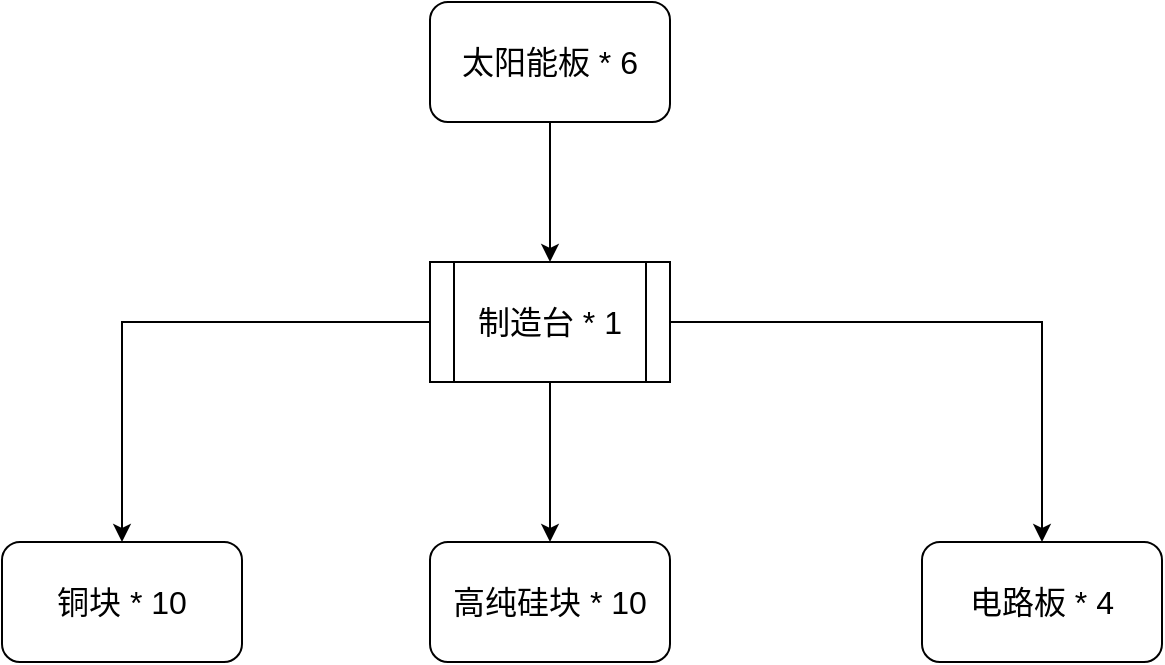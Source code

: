 <mxfile version="20.5.3" type="github">
  <diagram id="mXjp-qoDQwhhcC1k-OAn" name="太阳能板产线">
    <mxGraphModel dx="1111" dy="714" grid="1" gridSize="10" guides="1" tooltips="1" connect="1" arrows="1" fold="1" page="1" pageScale="1" pageWidth="827" pageHeight="1169" math="0" shadow="0">
      <root>
        <mxCell id="0" />
        <mxCell id="1" parent="0" />
        <mxCell id="3rYbRrrlf8Oe9OZlslQ6-4" value="" style="edgeStyle=orthogonalEdgeStyle;rounded=0;orthogonalLoop=1;jettySize=auto;html=1;fontSize=16;exitX=0;exitY=0.5;exitDx=0;exitDy=0;" edge="1" parent="1" source="3rYbRrrlf8Oe9OZlslQ6-9" target="3rYbRrrlf8Oe9OZlslQ6-3">
          <mxGeometry relative="1" as="geometry" />
        </mxCell>
        <mxCell id="3rYbRrrlf8Oe9OZlslQ6-6" style="edgeStyle=orthogonalEdgeStyle;rounded=0;orthogonalLoop=1;jettySize=auto;html=1;exitX=0.5;exitY=1;exitDx=0;exitDy=0;fontSize=16;" edge="1" parent="1" source="3rYbRrrlf8Oe9OZlslQ6-9" target="3rYbRrrlf8Oe9OZlslQ6-5">
          <mxGeometry relative="1" as="geometry" />
        </mxCell>
        <mxCell id="3rYbRrrlf8Oe9OZlslQ6-8" value="" style="edgeStyle=orthogonalEdgeStyle;rounded=0;orthogonalLoop=1;jettySize=auto;html=1;fontSize=16;exitX=1;exitY=0.5;exitDx=0;exitDy=0;" edge="1" parent="1" source="3rYbRrrlf8Oe9OZlslQ6-9" target="3rYbRrrlf8Oe9OZlslQ6-7">
          <mxGeometry relative="1" as="geometry" />
        </mxCell>
        <mxCell id="3rYbRrrlf8Oe9OZlslQ6-11" value="" style="edgeStyle=orthogonalEdgeStyle;rounded=0;orthogonalLoop=1;jettySize=auto;html=1;fontSize=16;" edge="1" parent="1" source="3rYbRrrlf8Oe9OZlslQ6-1" target="3rYbRrrlf8Oe9OZlslQ6-9">
          <mxGeometry relative="1" as="geometry" />
        </mxCell>
        <mxCell id="3rYbRrrlf8Oe9OZlslQ6-1" value="太阳能板 * 6" style="rounded=1;whiteSpace=wrap;html=1;fontSize=16;" vertex="1" parent="1">
          <mxGeometry x="354" y="50" width="120" height="60" as="geometry" />
        </mxCell>
        <mxCell id="3rYbRrrlf8Oe9OZlslQ6-3" value="铜块 * 10" style="rounded=1;whiteSpace=wrap;html=1;fontSize=16;" vertex="1" parent="1">
          <mxGeometry x="140" y="320" width="120" height="60" as="geometry" />
        </mxCell>
        <mxCell id="3rYbRrrlf8Oe9OZlslQ6-5" value="高纯硅块 * 10" style="rounded=1;whiteSpace=wrap;html=1;fontSize=16;" vertex="1" parent="1">
          <mxGeometry x="354" y="320" width="120" height="60" as="geometry" />
        </mxCell>
        <mxCell id="3rYbRrrlf8Oe9OZlslQ6-7" value="电路板 * 4" style="rounded=1;whiteSpace=wrap;html=1;fontSize=16;" vertex="1" parent="1">
          <mxGeometry x="600" y="320" width="120" height="60" as="geometry" />
        </mxCell>
        <mxCell id="3rYbRrrlf8Oe9OZlslQ6-9" value="制造台 * 1" style="shape=process;whiteSpace=wrap;html=1;backgroundOutline=1;fontSize=16;" vertex="1" parent="1">
          <mxGeometry x="354" y="180" width="120" height="60" as="geometry" />
        </mxCell>
      </root>
    </mxGraphModel>
  </diagram>
</mxfile>
